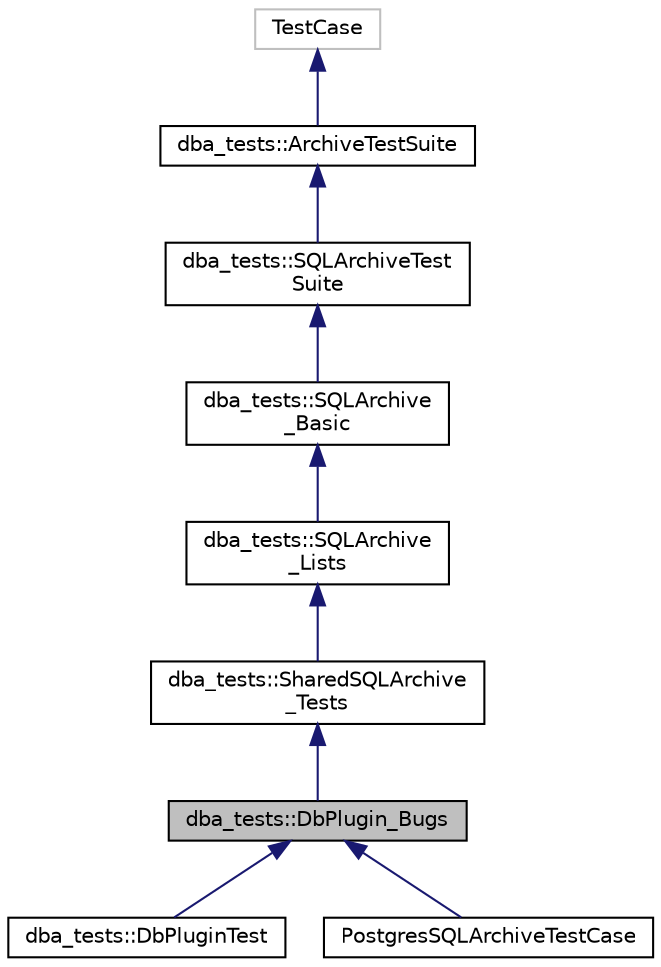 digraph "dba_tests::DbPlugin_Bugs"
{
  edge [fontname="Helvetica",fontsize="10",labelfontname="Helvetica",labelfontsize="10"];
  node [fontname="Helvetica",fontsize="10",shape=record];
  Node1 [label="dba_tests::DbPlugin_Bugs",height=0.2,width=0.4,color="black", fillcolor="grey75", style="filled" fontcolor="black"];
  Node2 -> Node1 [dir="back",color="midnightblue",fontsize="10",style="solid",fontname="Helvetica"];
  Node2 [label="dba_tests::SharedSQLArchive\l_Tests",height=0.2,width=0.4,color="black", fillcolor="white", style="filled",URL="$classdba__tests_1_1_shared_s_q_l_archive___tests.html"];
  Node3 -> Node2 [dir="back",color="midnightblue",fontsize="10",style="solid",fontname="Helvetica"];
  Node3 [label="dba_tests::SQLArchive\l_Lists",height=0.2,width=0.4,color="black", fillcolor="white", style="filled",URL="$classdba__tests_1_1_s_q_l_archive___lists.html"];
  Node4 -> Node3 [dir="back",color="midnightblue",fontsize="10",style="solid",fontname="Helvetica"];
  Node4 [label="dba_tests::SQLArchive\l_Basic",height=0.2,width=0.4,color="black", fillcolor="white", style="filled",URL="$classdba__tests_1_1_s_q_l_archive___basic.html"];
  Node5 -> Node4 [dir="back",color="midnightblue",fontsize="10",style="solid",fontname="Helvetica"];
  Node5 [label="dba_tests::SQLArchiveTest\lSuite",height=0.2,width=0.4,color="black", fillcolor="white", style="filled",URL="$classdba__tests_1_1_s_q_l_archive_test_suite.html"];
  Node6 -> Node5 [dir="back",color="midnightblue",fontsize="10",style="solid",fontname="Helvetica"];
  Node6 [label="dba_tests::ArchiveTestSuite",height=0.2,width=0.4,color="black", fillcolor="white", style="filled",URL="$classdba__tests_1_1_archive_test_suite.html"];
  Node7 -> Node6 [dir="back",color="midnightblue",fontsize="10",style="solid",fontname="Helvetica"];
  Node7 [label="TestCase",height=0.2,width=0.4,color="grey75", fillcolor="white", style="filled"];
  Node1 -> Node8 [dir="back",color="midnightblue",fontsize="10",style="solid",fontname="Helvetica"];
  Node8 [label="dba_tests::DbPluginTest",height=0.2,width=0.4,color="black", fillcolor="white", style="filled",URL="$classdba__tests_1_1_db_plugin_test.html"];
  Node1 -> Node9 [dir="back",color="midnightblue",fontsize="10",style="solid",fontname="Helvetica"];
  Node9 [label="PostgresSQLArchiveTestCase",height=0.2,width=0.4,color="black", fillcolor="white", style="filled",URL="$class_postgres_s_q_l_archive_test_case.html"];
}
